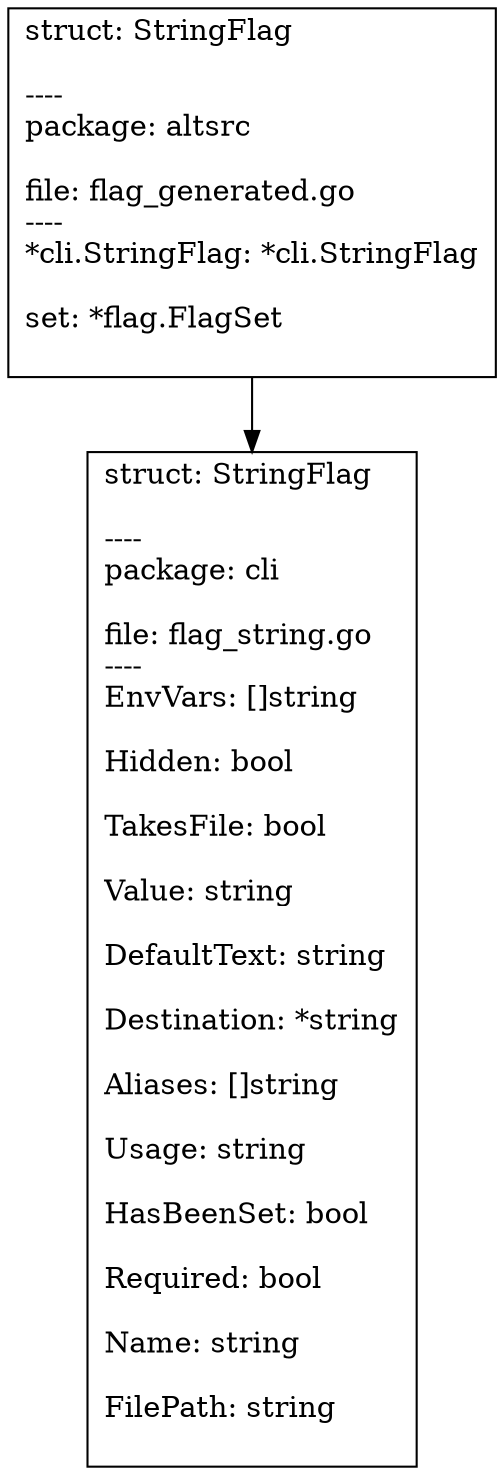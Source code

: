 digraph gph {"altsrc/StringFlag" [label="struct: StringFlag\l\n----\lpackage: altsrc\l\nfile: flag_generated.go\l----\l*cli.StringFlag: *cli.StringFlag\l\nset: *flag.FlagSet\l\n", shape="box"];
"cli/StringFlag" [label="struct: StringFlag\l\n----\lpackage: cli\l\nfile: flag_string.go\l----\lEnvVars: []string\l\nHidden: bool\l\nTakesFile: bool\l\nValue: string\l\nDefaultText: string\l\nDestination: *string\l\nAliases: []string\l\nUsage: string\l\nHasBeenSet: bool\l\nRequired: bool\l\nName: string\l\nFilePath: string\l\n", shape="box"];
"altsrc/StringFlag" -> "cli/StringFlag"
}